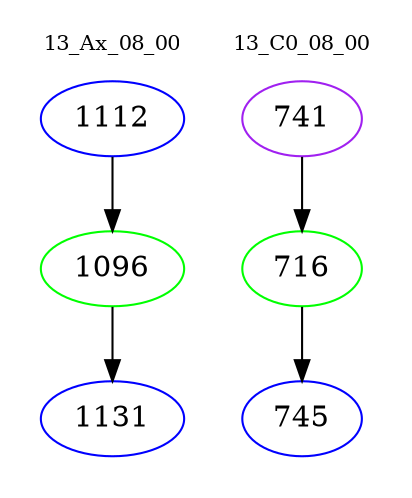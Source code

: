 digraph{
subgraph cluster_0 {
color = white
label = "13_Ax_08_00";
fontsize=10;
T0_1112 [label="1112", color="blue"]
T0_1112 -> T0_1096 [color="black"]
T0_1096 [label="1096", color="green"]
T0_1096 -> T0_1131 [color="black"]
T0_1131 [label="1131", color="blue"]
}
subgraph cluster_1 {
color = white
label = "13_C0_08_00";
fontsize=10;
T1_741 [label="741", color="purple"]
T1_741 -> T1_716 [color="black"]
T1_716 [label="716", color="green"]
T1_716 -> T1_745 [color="black"]
T1_745 [label="745", color="blue"]
}
}
